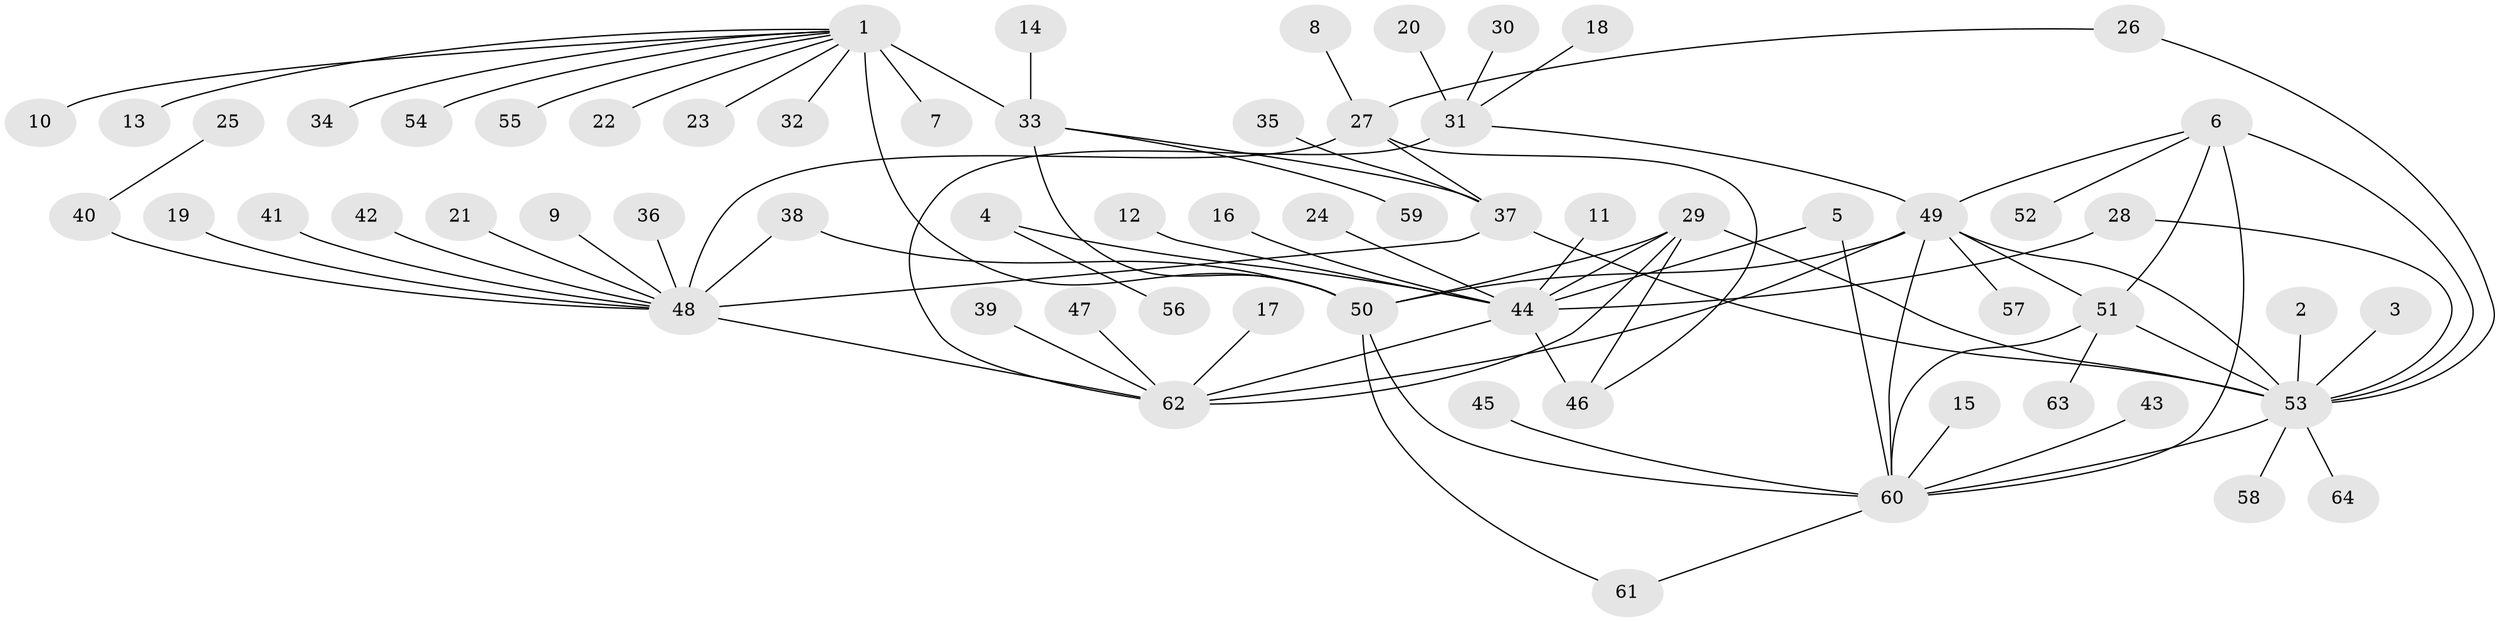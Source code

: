 // original degree distribution, {8: 0.05511811023622047, 6: 0.03937007874015748, 10: 0.023622047244094488, 7: 0.05511811023622047, 9: 0.023622047244094488, 13: 0.015748031496062992, 12: 0.007874015748031496, 16: 0.007874015748031496, 11: 0.007874015748031496, 1: 0.6299212598425197, 3: 0.023622047244094488, 2: 0.10236220472440945, 4: 0.007874015748031496}
// Generated by graph-tools (version 1.1) at 2025/02/03/09/25 03:02:45]
// undirected, 64 vertices, 85 edges
graph export_dot {
graph [start="1"]
  node [color=gray90,style=filled];
  1;
  2;
  3;
  4;
  5;
  6;
  7;
  8;
  9;
  10;
  11;
  12;
  13;
  14;
  15;
  16;
  17;
  18;
  19;
  20;
  21;
  22;
  23;
  24;
  25;
  26;
  27;
  28;
  29;
  30;
  31;
  32;
  33;
  34;
  35;
  36;
  37;
  38;
  39;
  40;
  41;
  42;
  43;
  44;
  45;
  46;
  47;
  48;
  49;
  50;
  51;
  52;
  53;
  54;
  55;
  56;
  57;
  58;
  59;
  60;
  61;
  62;
  63;
  64;
  1 -- 7 [weight=1.0];
  1 -- 10 [weight=1.0];
  1 -- 13 [weight=1.0];
  1 -- 22 [weight=1.0];
  1 -- 23 [weight=1.0];
  1 -- 32 [weight=1.0];
  1 -- 33 [weight=4.0];
  1 -- 34 [weight=1.0];
  1 -- 50 [weight=4.0];
  1 -- 54 [weight=1.0];
  1 -- 55 [weight=1.0];
  2 -- 53 [weight=1.0];
  3 -- 53 [weight=1.0];
  4 -- 44 [weight=1.0];
  4 -- 56 [weight=1.0];
  5 -- 44 [weight=1.0];
  5 -- 60 [weight=1.0];
  6 -- 49 [weight=1.0];
  6 -- 51 [weight=1.0];
  6 -- 52 [weight=1.0];
  6 -- 53 [weight=2.0];
  6 -- 60 [weight=1.0];
  8 -- 27 [weight=1.0];
  9 -- 48 [weight=1.0];
  11 -- 44 [weight=1.0];
  12 -- 44 [weight=1.0];
  14 -- 33 [weight=1.0];
  15 -- 60 [weight=1.0];
  16 -- 44 [weight=1.0];
  17 -- 62 [weight=1.0];
  18 -- 31 [weight=1.0];
  19 -- 48 [weight=1.0];
  20 -- 31 [weight=1.0];
  21 -- 48 [weight=1.0];
  24 -- 44 [weight=1.0];
  25 -- 40 [weight=1.0];
  26 -- 27 [weight=1.0];
  26 -- 53 [weight=1.0];
  27 -- 37 [weight=4.0];
  27 -- 46 [weight=1.0];
  27 -- 48 [weight=4.0];
  28 -- 44 [weight=1.0];
  28 -- 53 [weight=1.0];
  29 -- 44 [weight=4.0];
  29 -- 46 [weight=1.0];
  29 -- 50 [weight=1.0];
  29 -- 53 [weight=1.0];
  29 -- 62 [weight=1.0];
  30 -- 31 [weight=1.0];
  31 -- 49 [weight=1.0];
  31 -- 62 [weight=4.0];
  33 -- 37 [weight=1.0];
  33 -- 50 [weight=1.0];
  33 -- 59 [weight=1.0];
  35 -- 37 [weight=1.0];
  36 -- 48 [weight=1.0];
  37 -- 48 [weight=1.0];
  37 -- 53 [weight=1.0];
  38 -- 48 [weight=1.0];
  38 -- 50 [weight=1.0];
  39 -- 62 [weight=1.0];
  40 -- 48 [weight=1.0];
  41 -- 48 [weight=1.0];
  42 -- 48 [weight=1.0];
  43 -- 60 [weight=1.0];
  44 -- 46 [weight=4.0];
  44 -- 62 [weight=1.0];
  45 -- 60 [weight=1.0];
  47 -- 62 [weight=1.0];
  48 -- 62 [weight=1.0];
  49 -- 50 [weight=1.0];
  49 -- 51 [weight=1.0];
  49 -- 53 [weight=2.0];
  49 -- 57 [weight=1.0];
  49 -- 60 [weight=1.0];
  49 -- 62 [weight=4.0];
  50 -- 60 [weight=1.0];
  50 -- 61 [weight=1.0];
  51 -- 53 [weight=2.0];
  51 -- 60 [weight=1.0];
  51 -- 63 [weight=1.0];
  53 -- 58 [weight=1.0];
  53 -- 60 [weight=2.0];
  53 -- 64 [weight=1.0];
  60 -- 61 [weight=1.0];
}
